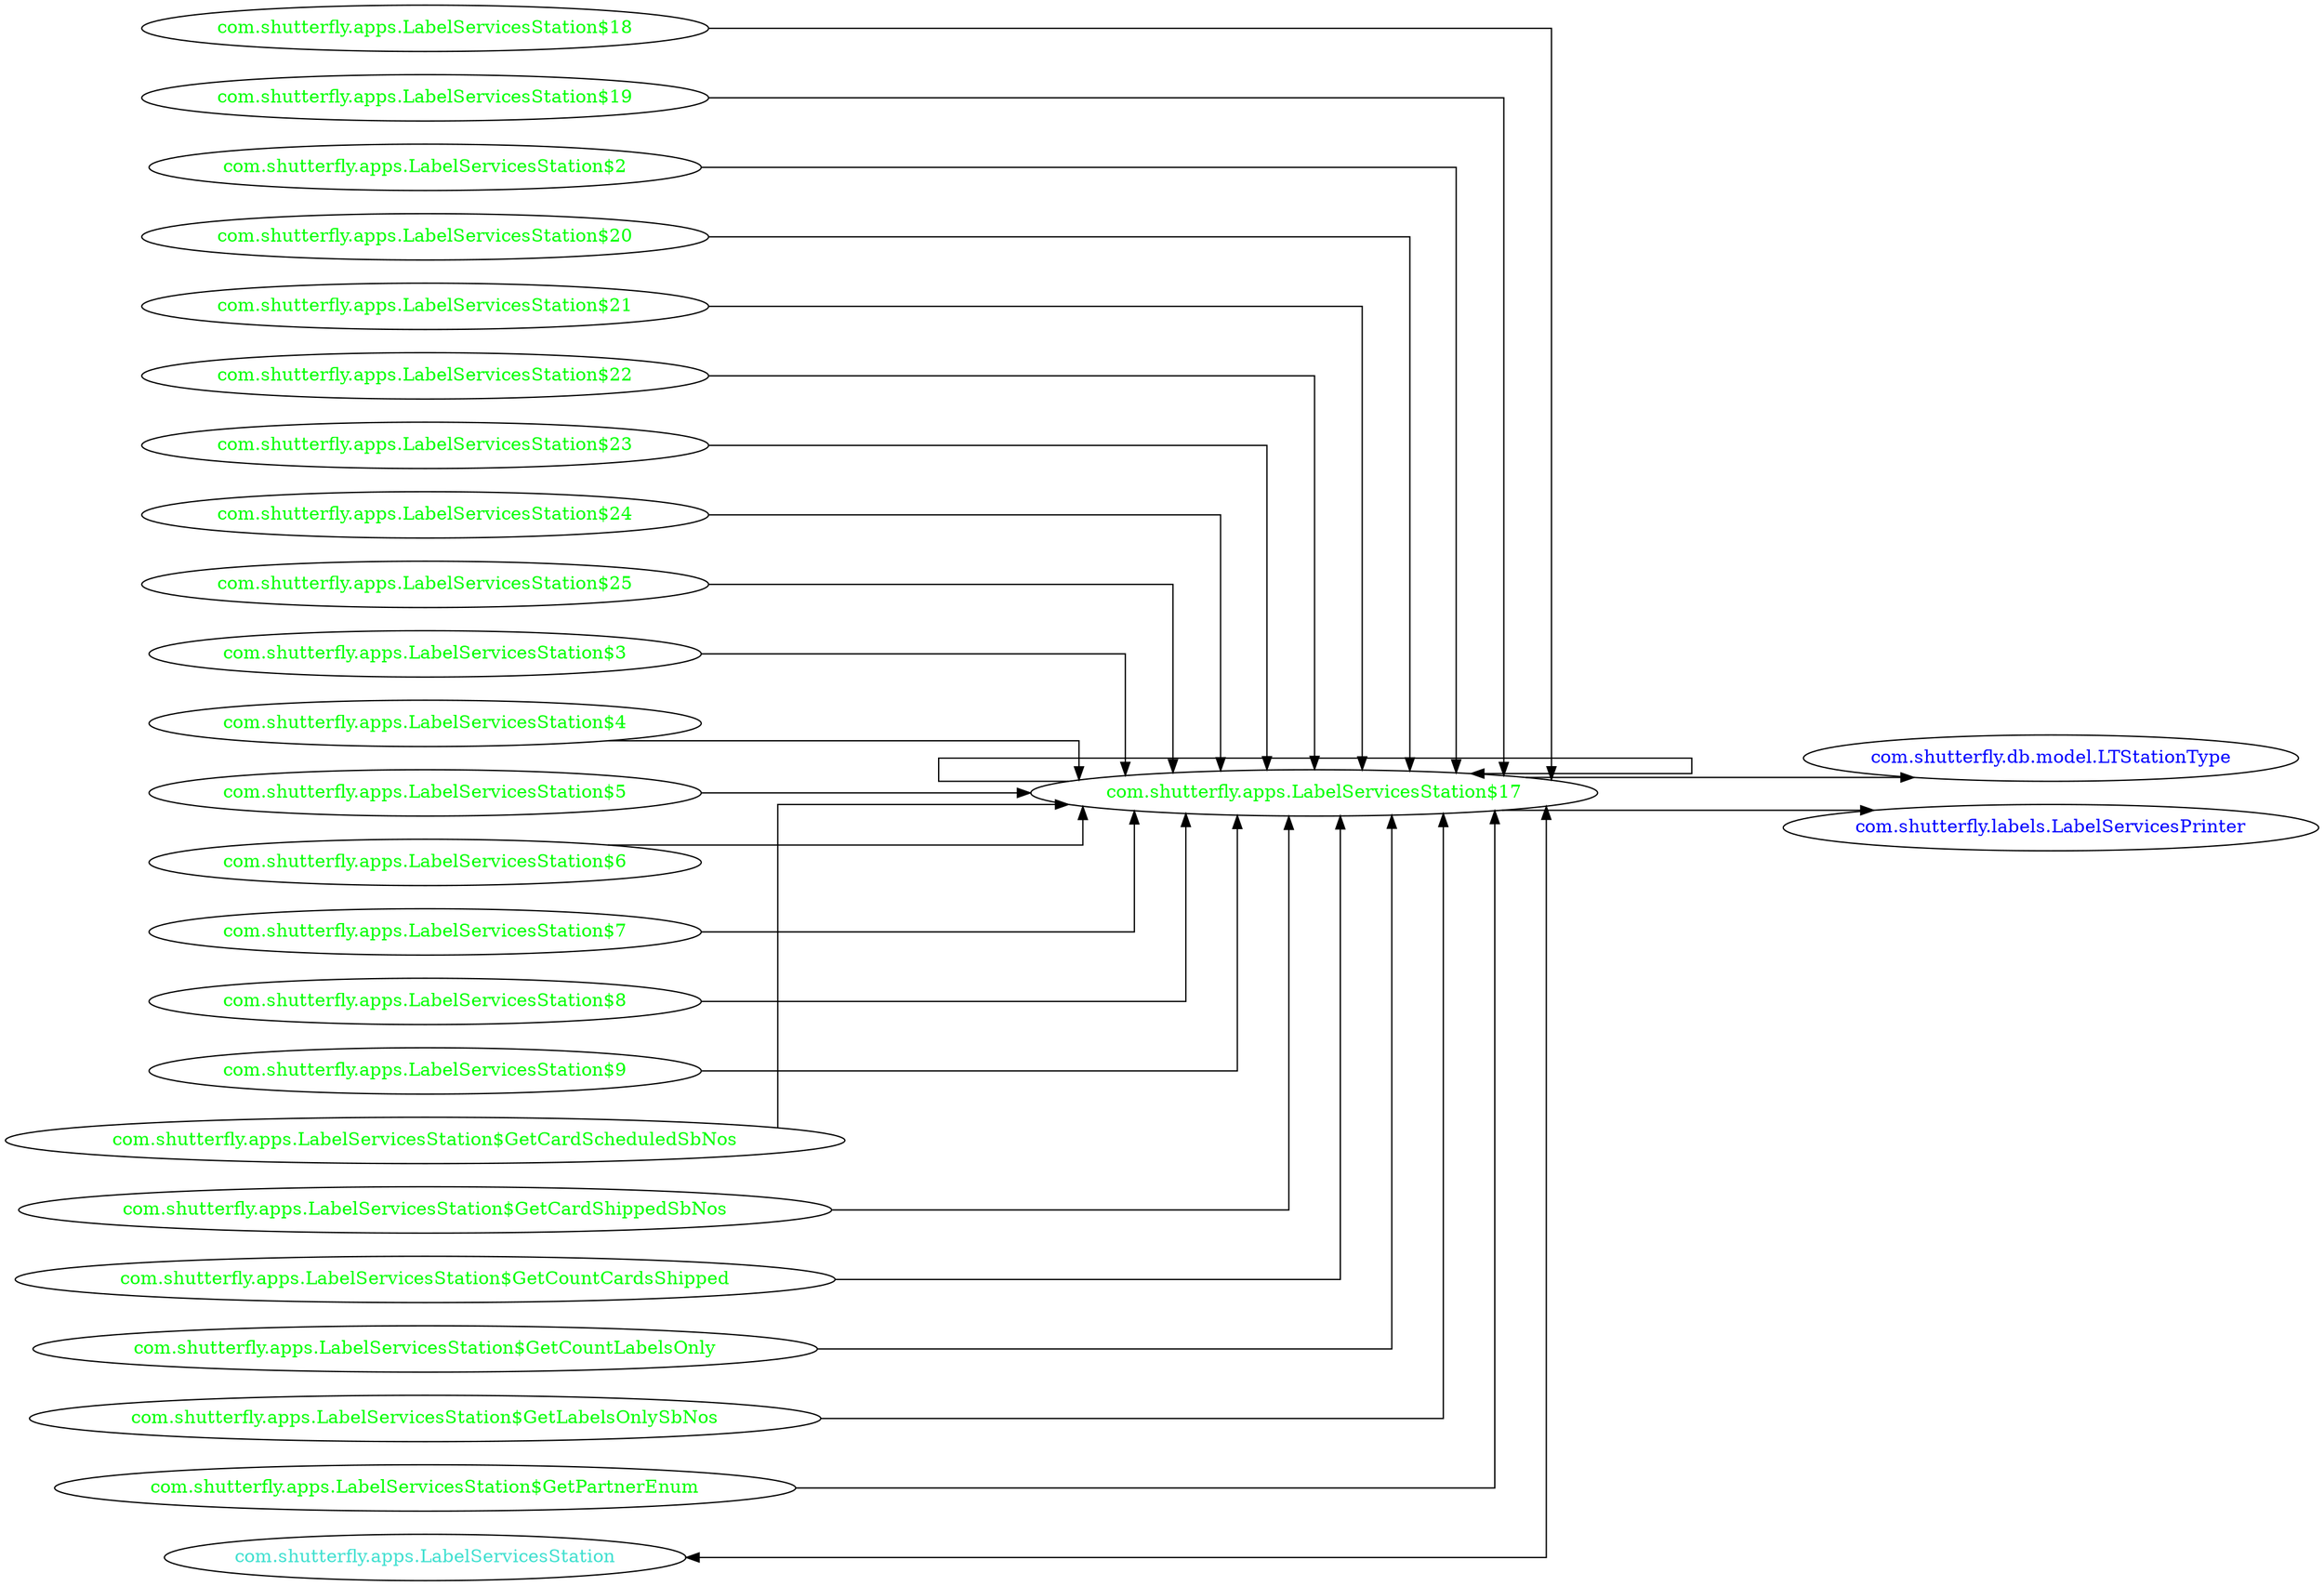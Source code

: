digraph dependencyGraph {
 concentrate=true;
 ranksep="2.0";
 rankdir="LR"; 
 splines="ortho";
"com.shutterfly.apps.LabelServicesStation$17" [fontcolor="red"];
"com.shutterfly.db.model.LTStationType" [ fontcolor="blue" ];
"com.shutterfly.apps.LabelServicesStation$17"->"com.shutterfly.db.model.LTStationType";
"com.shutterfly.labels.LabelServicesPrinter" [ fontcolor="blue" ];
"com.shutterfly.apps.LabelServicesStation$17"->"com.shutterfly.labels.LabelServicesPrinter";
"com.shutterfly.apps.LabelServicesStation$17" [ fontcolor="green" ];
"com.shutterfly.apps.LabelServicesStation$17"->"com.shutterfly.apps.LabelServicesStation$17";
"com.shutterfly.apps.LabelServicesStation$18" [ fontcolor="green" ];
"com.shutterfly.apps.LabelServicesStation$18"->"com.shutterfly.apps.LabelServicesStation$17";
"com.shutterfly.apps.LabelServicesStation$19" [ fontcolor="green" ];
"com.shutterfly.apps.LabelServicesStation$19"->"com.shutterfly.apps.LabelServicesStation$17";
"com.shutterfly.apps.LabelServicesStation$2" [ fontcolor="green" ];
"com.shutterfly.apps.LabelServicesStation$2"->"com.shutterfly.apps.LabelServicesStation$17";
"com.shutterfly.apps.LabelServicesStation$20" [ fontcolor="green" ];
"com.shutterfly.apps.LabelServicesStation$20"->"com.shutterfly.apps.LabelServicesStation$17";
"com.shutterfly.apps.LabelServicesStation$21" [ fontcolor="green" ];
"com.shutterfly.apps.LabelServicesStation$21"->"com.shutterfly.apps.LabelServicesStation$17";
"com.shutterfly.apps.LabelServicesStation$22" [ fontcolor="green" ];
"com.shutterfly.apps.LabelServicesStation$22"->"com.shutterfly.apps.LabelServicesStation$17";
"com.shutterfly.apps.LabelServicesStation$23" [ fontcolor="green" ];
"com.shutterfly.apps.LabelServicesStation$23"->"com.shutterfly.apps.LabelServicesStation$17";
"com.shutterfly.apps.LabelServicesStation$24" [ fontcolor="green" ];
"com.shutterfly.apps.LabelServicesStation$24"->"com.shutterfly.apps.LabelServicesStation$17";
"com.shutterfly.apps.LabelServicesStation$25" [ fontcolor="green" ];
"com.shutterfly.apps.LabelServicesStation$25"->"com.shutterfly.apps.LabelServicesStation$17";
"com.shutterfly.apps.LabelServicesStation$3" [ fontcolor="green" ];
"com.shutterfly.apps.LabelServicesStation$3"->"com.shutterfly.apps.LabelServicesStation$17";
"com.shutterfly.apps.LabelServicesStation$4" [ fontcolor="green" ];
"com.shutterfly.apps.LabelServicesStation$4"->"com.shutterfly.apps.LabelServicesStation$17";
"com.shutterfly.apps.LabelServicesStation$5" [ fontcolor="green" ];
"com.shutterfly.apps.LabelServicesStation$5"->"com.shutterfly.apps.LabelServicesStation$17";
"com.shutterfly.apps.LabelServicesStation$6" [ fontcolor="green" ];
"com.shutterfly.apps.LabelServicesStation$6"->"com.shutterfly.apps.LabelServicesStation$17";
"com.shutterfly.apps.LabelServicesStation$7" [ fontcolor="green" ];
"com.shutterfly.apps.LabelServicesStation$7"->"com.shutterfly.apps.LabelServicesStation$17";
"com.shutterfly.apps.LabelServicesStation$8" [ fontcolor="green" ];
"com.shutterfly.apps.LabelServicesStation$8"->"com.shutterfly.apps.LabelServicesStation$17";
"com.shutterfly.apps.LabelServicesStation$9" [ fontcolor="green" ];
"com.shutterfly.apps.LabelServicesStation$9"->"com.shutterfly.apps.LabelServicesStation$17";
"com.shutterfly.apps.LabelServicesStation$GetCardScheduledSbNos" [ fontcolor="green" ];
"com.shutterfly.apps.LabelServicesStation$GetCardScheduledSbNos"->"com.shutterfly.apps.LabelServicesStation$17";
"com.shutterfly.apps.LabelServicesStation$GetCardShippedSbNos" [ fontcolor="green" ];
"com.shutterfly.apps.LabelServicesStation$GetCardShippedSbNos"->"com.shutterfly.apps.LabelServicesStation$17";
"com.shutterfly.apps.LabelServicesStation$GetCountCardsShipped" [ fontcolor="green" ];
"com.shutterfly.apps.LabelServicesStation$GetCountCardsShipped"->"com.shutterfly.apps.LabelServicesStation$17";
"com.shutterfly.apps.LabelServicesStation$GetCountLabelsOnly" [ fontcolor="green" ];
"com.shutterfly.apps.LabelServicesStation$GetCountLabelsOnly"->"com.shutterfly.apps.LabelServicesStation$17";
"com.shutterfly.apps.LabelServicesStation$GetLabelsOnlySbNos" [ fontcolor="green" ];
"com.shutterfly.apps.LabelServicesStation$GetLabelsOnlySbNos"->"com.shutterfly.apps.LabelServicesStation$17";
"com.shutterfly.apps.LabelServicesStation$GetPartnerEnum" [ fontcolor="green" ];
"com.shutterfly.apps.LabelServicesStation$GetPartnerEnum"->"com.shutterfly.apps.LabelServicesStation$17";
"com.shutterfly.apps.LabelServicesStation" [ fontcolor="turquoise" ];
"com.shutterfly.apps.LabelServicesStation"->"com.shutterfly.apps.LabelServicesStation$17" [dir=both];
}
